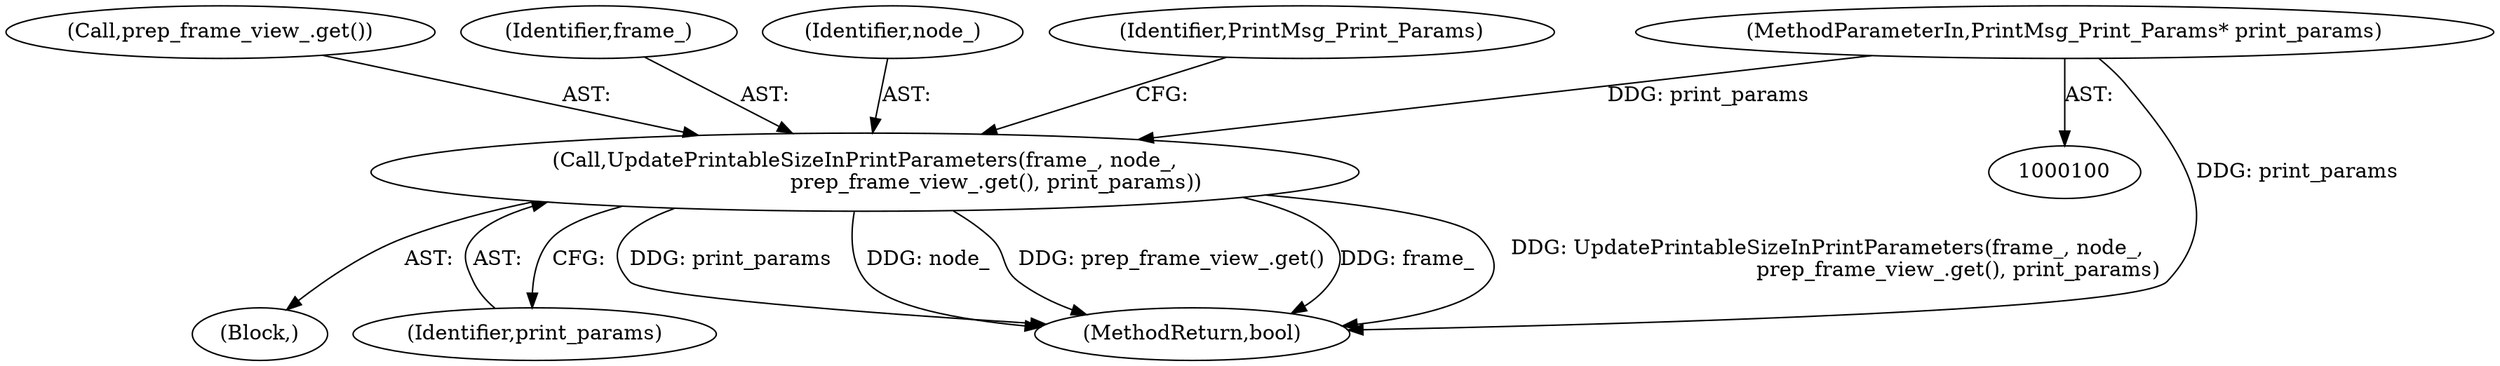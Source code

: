 digraph "0_Chrome_f1a142d29ad1dfaecd3b609051b476440289ec72@pointer" {
"1000125" [label="(Call,UpdatePrintableSizeInPrintParameters(frame_, node_,\n                                        prep_frame_view_.get(), print_params))"];
"1000101" [label="(MethodParameterIn,PrintMsg_Print_Params* print_params)"];
"1000129" [label="(Identifier,print_params)"];
"1000128" [label="(Call,prep_frame_view_.get())"];
"1000101" [label="(MethodParameterIn,PrintMsg_Print_Params* print_params)"];
"1000103" [label="(Block,)"];
"1000125" [label="(Call,UpdatePrintableSizeInPrintParameters(frame_, node_,\n                                        prep_frame_view_.get(), print_params))"];
"1000126" [label="(Identifier,frame_)"];
"1000127" [label="(Identifier,node_)"];
"1000225" [label="(MethodReturn,bool)"];
"1000132" [label="(Identifier,PrintMsg_Print_Params)"];
"1000125" -> "1000103"  [label="AST: "];
"1000125" -> "1000129"  [label="CFG: "];
"1000126" -> "1000125"  [label="AST: "];
"1000127" -> "1000125"  [label="AST: "];
"1000128" -> "1000125"  [label="AST: "];
"1000129" -> "1000125"  [label="AST: "];
"1000132" -> "1000125"  [label="CFG: "];
"1000125" -> "1000225"  [label="DDG: frame_"];
"1000125" -> "1000225"  [label="DDG: UpdatePrintableSizeInPrintParameters(frame_, node_,\n                                        prep_frame_view_.get(), print_params)"];
"1000125" -> "1000225"  [label="DDG: print_params"];
"1000125" -> "1000225"  [label="DDG: node_"];
"1000125" -> "1000225"  [label="DDG: prep_frame_view_.get()"];
"1000101" -> "1000125"  [label="DDG: print_params"];
"1000101" -> "1000100"  [label="AST: "];
"1000101" -> "1000225"  [label="DDG: print_params"];
}
